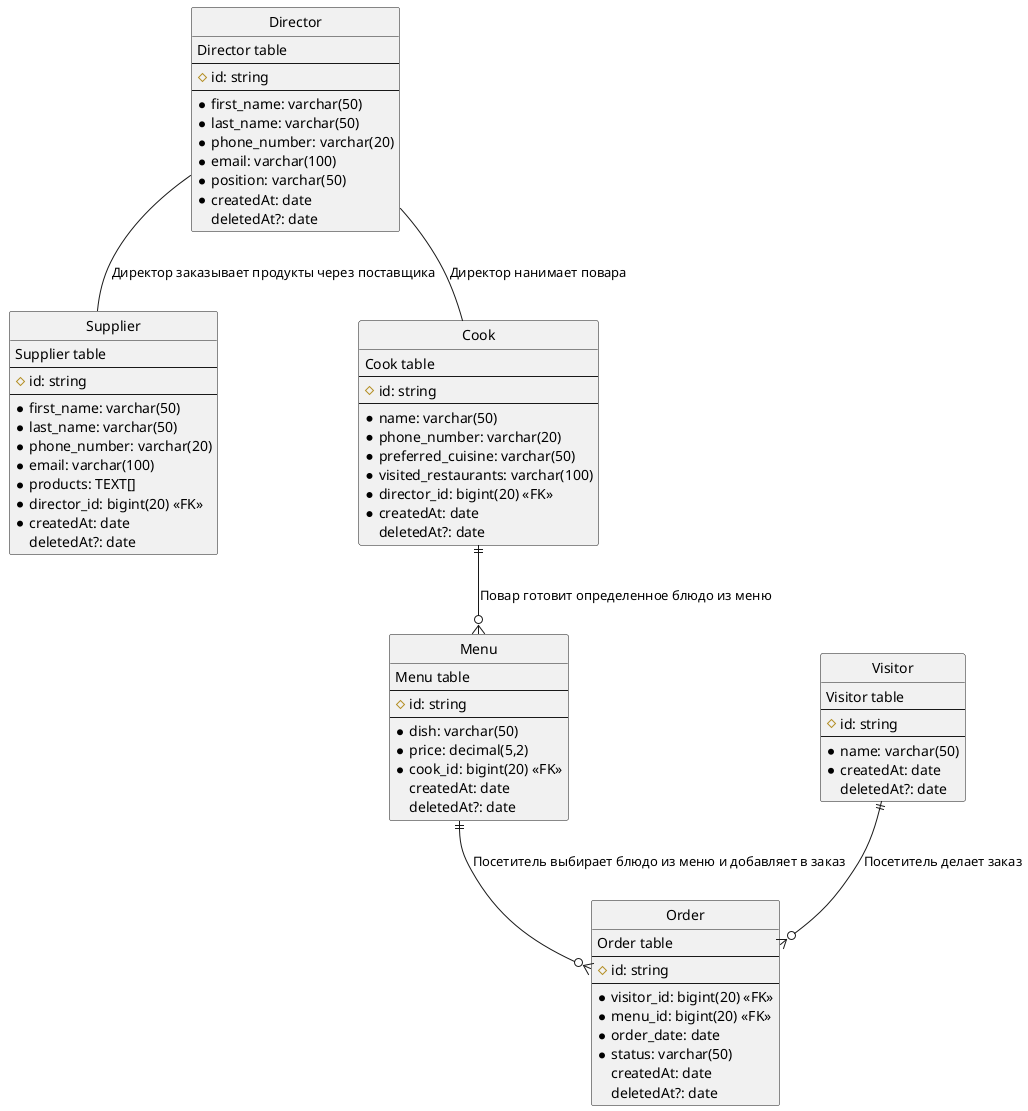 @startuml

' hide "E" circle
hide circle

' skinparam linetype ortho

entity Director {
  Director table
  --
  #id: string
  --
  *first_name: varchar(50)
  *last_name: varchar(50)
  *phone_number: varchar(20)
  *email: varchar(100)
  *position: varchar(50)
  *createdAt: date
  deletedAt?: date
}

entity Supplier {
  Supplier table
  --
  #id: string
  --
  *first_name: varchar(50)
  *last_name: varchar(50)
  *phone_number: varchar(20)
  *email: varchar(100)
  *products: TEXT[]
  *director_id: bigint(20) <<FK>>
  *createdAt: date
  deletedAt?: date
}

entity Cook {
  Cook table
  --
  #id: string
  --
  *name: varchar(50)
  *phone_number: varchar(20)
  *preferred_cuisine: varchar(50)
  *visited_restaurants: varchar(100)
  *director_id: bigint(20) <<FK>>
  *createdAt: date
  deletedAt?: date
}

entity Visitor {
  Visitor table
  --
  #id: string
  --
  *name: varchar(50)
  *createdAt: date
  deletedAt?: date
}

entity Menu {
  Menu table
  --
  #id: string
  --
  *dish: varchar(50)
  *price: decimal(5,2)
  *cook_id: bigint(20) <<FK>>
  createdAt: date
  deletedAt?: date
}

entity Order {
  Order table
  --
  #id: string
  --
  *visitor_id: bigint(20) <<FK>>
  *menu_id: bigint(20) <<FK>>
  *order_date: date
  *status: varchar(50)
  createdAt: date
  deletedAt?: date
}

Director -- Supplier : Директор заказывает продукты через поставщика
Director -- Cook : Директор нанимает повара
Visitor ||--o{ Order : Посетитель делает заказ
Menu ||--o{ Order : Посетитель выбирает блюдо из меню и добавляет в заказ
Cook ||--o{ Menu : Повар готовит определенное блюдо из меню
@enduml